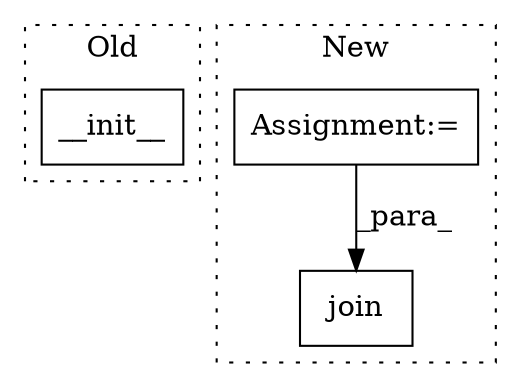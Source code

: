 digraph G {
subgraph cluster0 {
1 [label="__init__" a="32" s="456,475" l="9,1" shape="box"];
label = "Old";
style="dotted";
}
subgraph cluster1 {
2 [label="join" a="32" s="577,618" l="5,1" shape="box"];
3 [label="Assignment:=" a="7" s="435" l="9" shape="box"];
label = "New";
style="dotted";
}
3 -> 2 [label="_para_"];
}